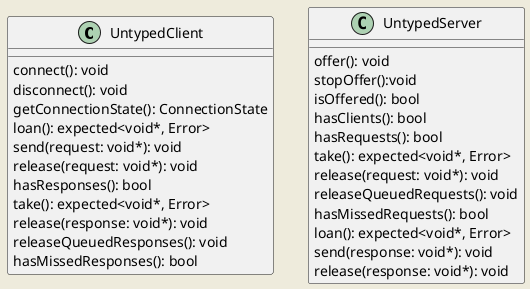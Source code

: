 @startuml
skinparam backgroundColor #EEEBDC

class UntypedClient {
  connect(): void
  disconnect(): void
  getConnectionState(): ConnectionState
  loan(): expected<void*, Error>
  send(request: void*): void
  release(request: void*): void
  hasResponses(): bool
  take(): expected<void*, Error>
  release(response: void*): void
  releaseQueuedResponses(): void
  hasMissedResponses(): bool
}

class UntypedServer {
  offer(): void
  stopOffer():void
  isOffered(): bool
  hasClients(): bool
  hasRequests(): bool
  take(): expected<void*, Error>
  release(request: void*): void
  releaseQueuedRequests(): void
  hasMissedRequests(): bool
  loan(): expected<void*, Error>
  send(response: void*): void
  release(response: void*): void
}

@enduml
